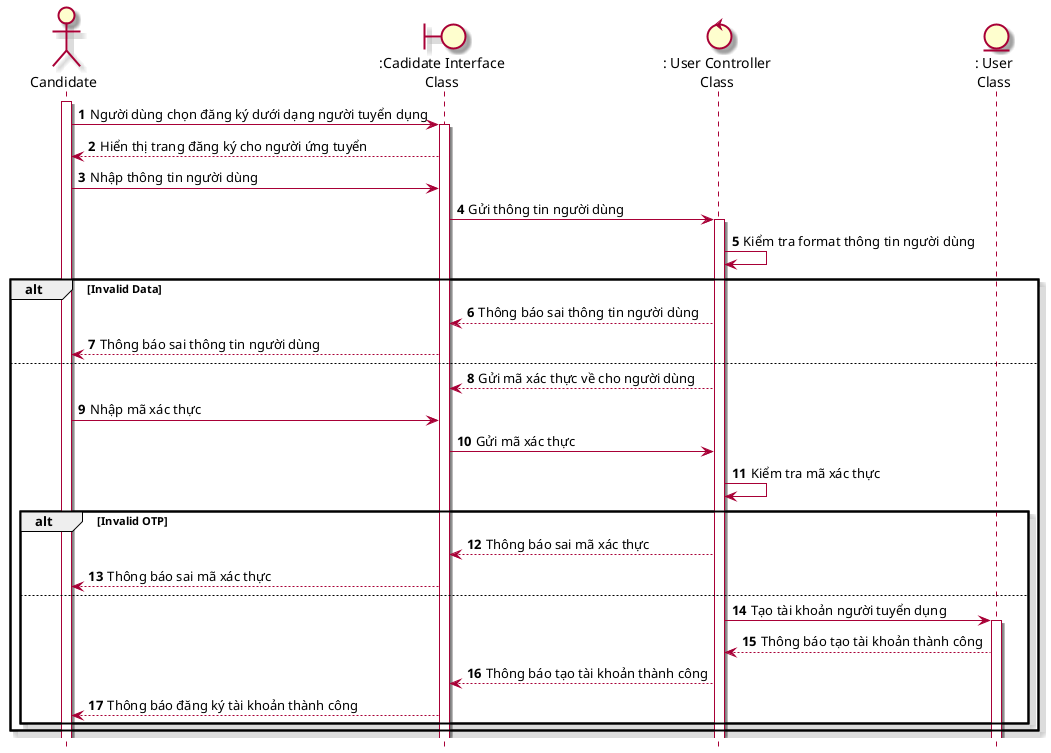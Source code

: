@startuml SeqDangKy

skin rose
hide footbox

actor "Candidate" as candidate
boundary ":Cadidate Interface\nClass" as candidateInterface
control ": User Controller\nClass" as userController
entity ": User\nClass" as User
autonumber
candidate++    
candidate -> candidateInterface++ : Người dùng chọn đăng ký dưới dạng người tuyển dụng 
candidateInterface --> candidate : Hiển thị trang đăng ký cho người ứng tuyển
candidate -> candidateInterface: Nhập thông tin người dùng
candidateInterface -> userController++: Gửi thông tin người dùng
userController -> userController: Kiểm tra format thông tin người dùng

alt Invalid Data
    userController -->candidateInterface: Thông báo sai thông tin người dùng
    candidateInterface -->candidate: Thông báo sai thông tin người dùng
else
    userController --> candidateInterface: Gửi mã xác thực về cho người dùng
    candidate -> candidateInterface: Nhập mã xác thực 
    candidateInterface -> userController: Gửi mã xác thực
    userController -> userController: Kiểm tra mã xác thực
    alt Invalid OTP
        userController --> candidateInterface : Thông báo sai mã xác thực
        candidateInterface --> candidate : Thông báo sai mã xác thực
    else
        userController -> User++: Tạo tài khoản người tuyển dụng
        User --> userController: Thông báo tạo tài khoản thành công
        userController --> candidateInterface: Thông báo tạo tài khoản thành công
        candidateInterface--> candidate: Thông báo đăng ký tài khoản thành công
    end
end
